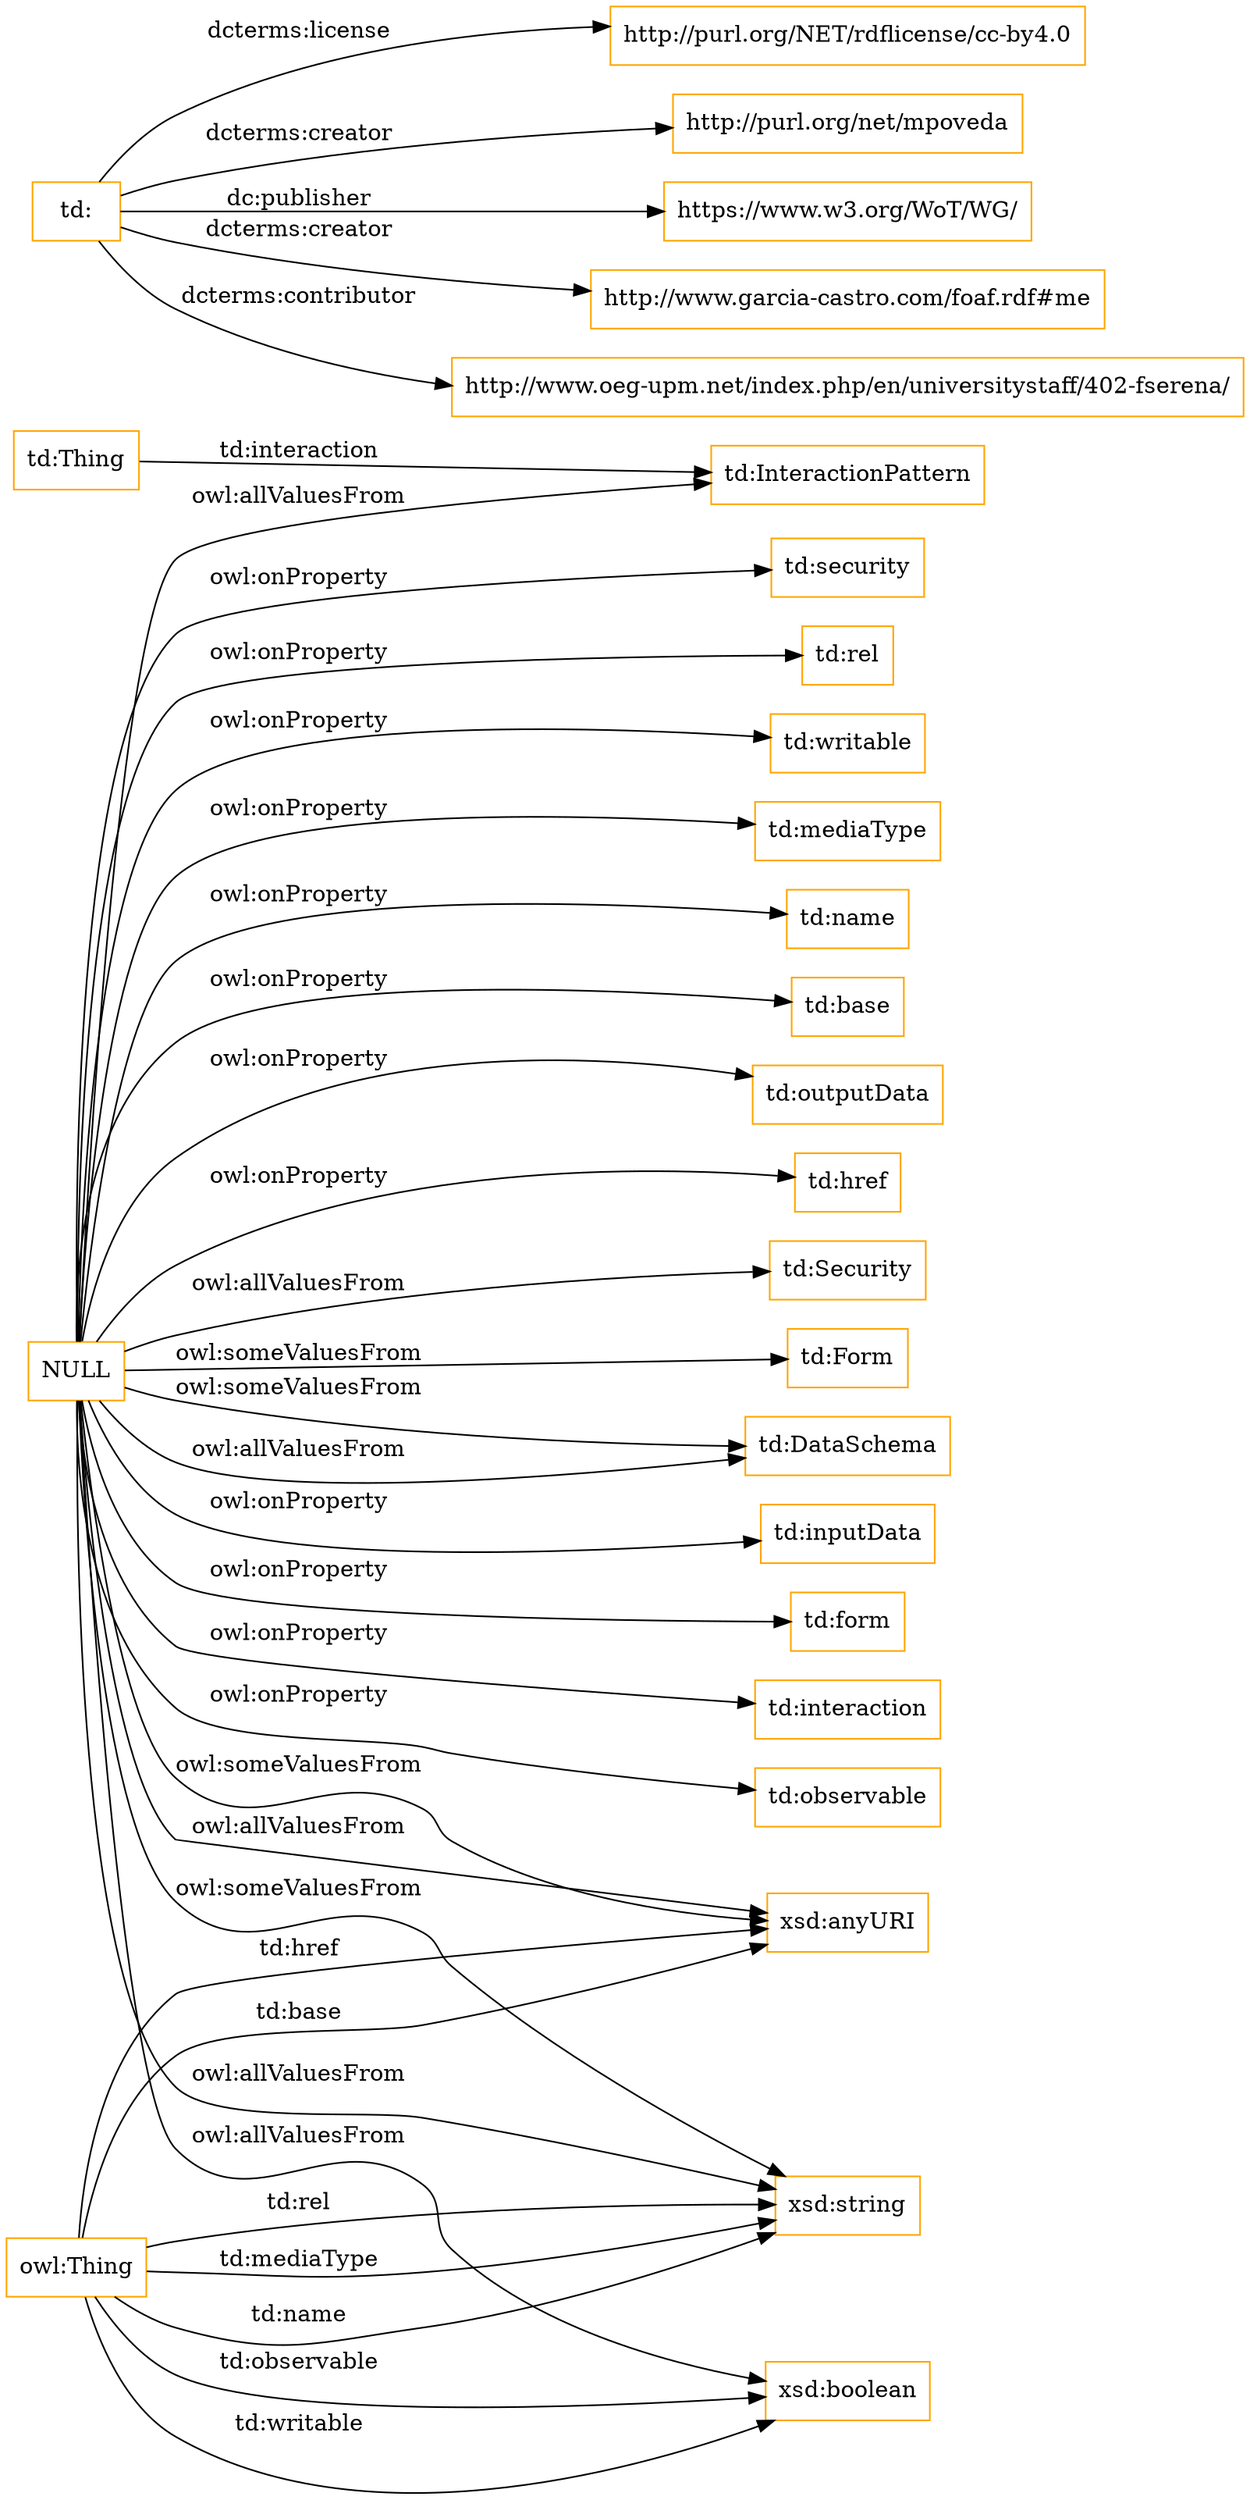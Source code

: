 digraph ar2dtool_diagram { 
rankdir=LR;
size="1501"
node [shape = rectangle, color="orange"]; "td:Thing" "td:Security" "td:InteractionPattern" "td:Form" "td:DataSchema" ; /*classes style*/
	"td:" -> "http://purl.org/NET/rdflicense/cc-by4.0" [ label = "dcterms:license" ];
	"td:" -> "http://purl.org/net/mpoveda" [ label = "dcterms:creator" ];
	"td:" -> "https://www.w3.org/WoT/WG/" [ label = "dc:publisher" ];
	"td:" -> "http://www.garcia-castro.com/foaf.rdf#me" [ label = "dcterms:creator" ];
	"td:" -> "http://www.oeg-upm.net/index.php/en/universitystaff/402-fserena/" [ label = "dcterms:contributor" ];
	"NULL" -> "xsd:string" [ label = "owl:someValuesFrom" ];
	"NULL" -> "xsd:boolean" [ label = "owl:allValuesFrom" ];
	"NULL" -> "td:Form" [ label = "owl:someValuesFrom" ];
	"NULL" -> "td:inputData" [ label = "owl:onProperty" ];
	"NULL" -> "td:form" [ label = "owl:onProperty" ];
	"NULL" -> "td:Security" [ label = "owl:allValuesFrom" ];
	"NULL" -> "xsd:anyURI" [ label = "owl:someValuesFrom" ];
	"NULL" -> "xsd:anyURI" [ label = "owl:allValuesFrom" ];
	"NULL" -> "td:interaction" [ label = "owl:onProperty" ];
	"NULL" -> "td:InteractionPattern" [ label = "owl:allValuesFrom" ];
	"NULL" -> "td:observable" [ label = "owl:onProperty" ];
	"NULL" -> "td:DataSchema" [ label = "owl:someValuesFrom" ];
	"NULL" -> "td:security" [ label = "owl:onProperty" ];
	"NULL" -> "td:rel" [ label = "owl:onProperty" ];
	"NULL" -> "td:writable" [ label = "owl:onProperty" ];
	"NULL" -> "td:mediaType" [ label = "owl:onProperty" ];
	"NULL" -> "td:name" [ label = "owl:onProperty" ];
	"NULL" -> "xsd:string" [ label = "owl:allValuesFrom" ];
	"NULL" -> "td:base" [ label = "owl:onProperty" ];
	"NULL" -> "td:outputData" [ label = "owl:onProperty" ];
	"NULL" -> "td:href" [ label = "owl:onProperty" ];
	"NULL" -> "td:DataSchema" [ label = "owl:allValuesFrom" ];
	"owl:Thing" -> "xsd:anyURI" [ label = "td:href" ];
	"owl:Thing" -> "xsd:string" [ label = "td:name" ];
	"owl:Thing" -> "xsd:string" [ label = "td:rel" ];
	"td:Thing" -> "td:InteractionPattern" [ label = "td:interaction" ];
	"owl:Thing" -> "xsd:string" [ label = "td:mediaType" ];
	"owl:Thing" -> "xsd:anyURI" [ label = "td:base" ];
	"owl:Thing" -> "xsd:boolean" [ label = "td:observable" ];
	"owl:Thing" -> "xsd:boolean" [ label = "td:writable" ];

}
